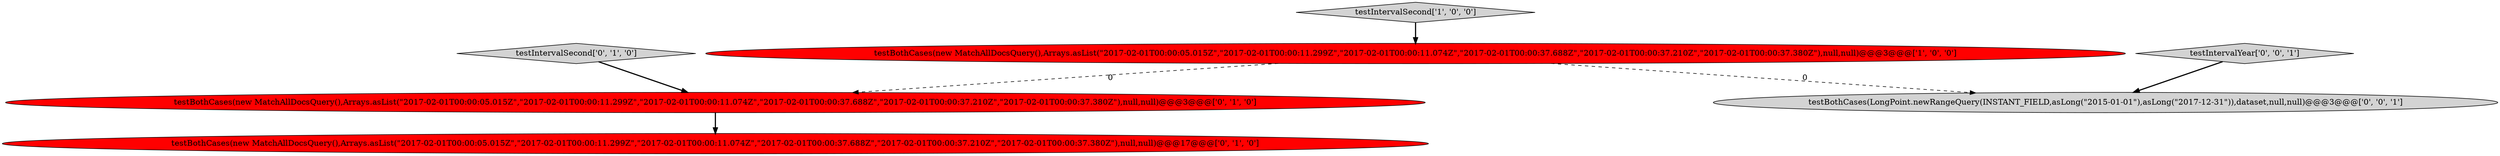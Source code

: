 digraph {
1 [style = filled, label = "testIntervalSecond['1', '0', '0']", fillcolor = lightgray, shape = diamond image = "AAA0AAABBB1BBB"];
3 [style = filled, label = "testIntervalSecond['0', '1', '0']", fillcolor = lightgray, shape = diamond image = "AAA0AAABBB2BBB"];
2 [style = filled, label = "testBothCases(new MatchAllDocsQuery(),Arrays.asList(\"2017-02-01T00:00:05.015Z\",\"2017-02-01T00:00:11.299Z\",\"2017-02-01T00:00:11.074Z\",\"2017-02-01T00:00:37.688Z\",\"2017-02-01T00:00:37.210Z\",\"2017-02-01T00:00:37.380Z\"),null,null)@@@3@@@['0', '1', '0']", fillcolor = red, shape = ellipse image = "AAA1AAABBB2BBB"];
0 [style = filled, label = "testBothCases(new MatchAllDocsQuery(),Arrays.asList(\"2017-02-01T00:00:05.015Z\",\"2017-02-01T00:00:11.299Z\",\"2017-02-01T00:00:11.074Z\",\"2017-02-01T00:00:37.688Z\",\"2017-02-01T00:00:37.210Z\",\"2017-02-01T00:00:37.380Z\"),null,null)@@@3@@@['1', '0', '0']", fillcolor = red, shape = ellipse image = "AAA1AAABBB1BBB"];
6 [style = filled, label = "testIntervalYear['0', '0', '1']", fillcolor = lightgray, shape = diamond image = "AAA0AAABBB3BBB"];
4 [style = filled, label = "testBothCases(new MatchAllDocsQuery(),Arrays.asList(\"2017-02-01T00:00:05.015Z\",\"2017-02-01T00:00:11.299Z\",\"2017-02-01T00:00:11.074Z\",\"2017-02-01T00:00:37.688Z\",\"2017-02-01T00:00:37.210Z\",\"2017-02-01T00:00:37.380Z\"),null,null)@@@17@@@['0', '1', '0']", fillcolor = red, shape = ellipse image = "AAA1AAABBB2BBB"];
5 [style = filled, label = "testBothCases(LongPoint.newRangeQuery(INSTANT_FIELD,asLong(\"2015-01-01\"),asLong(\"2017-12-31\")),dataset,null,null)@@@3@@@['0', '0', '1']", fillcolor = lightgray, shape = ellipse image = "AAA0AAABBB3BBB"];
6->5 [style = bold, label=""];
0->2 [style = dashed, label="0"];
1->0 [style = bold, label=""];
3->2 [style = bold, label=""];
0->5 [style = dashed, label="0"];
2->4 [style = bold, label=""];
}
